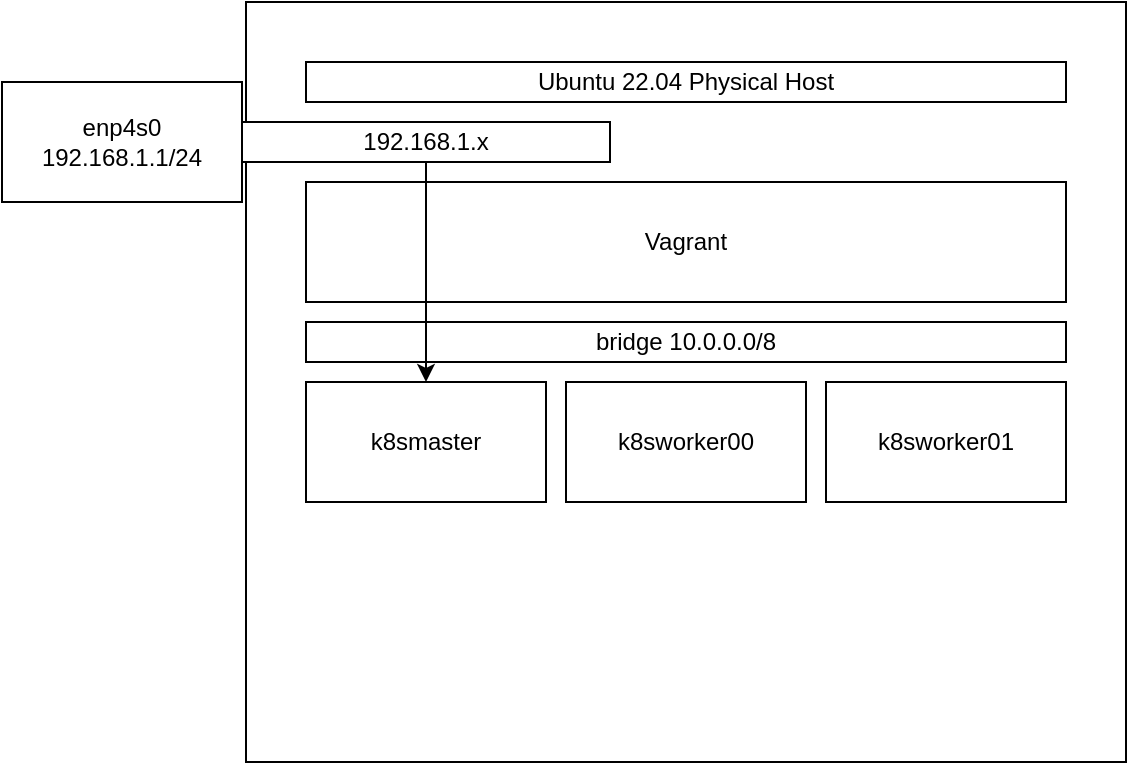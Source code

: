<mxfile>
    <diagram id="1_4fzCamzD8s9PlTxN5L" name="Page-1">
        <mxGraphModel dx="857" dy="746" grid="1" gridSize="10" guides="1" tooltips="1" connect="1" arrows="1" fold="1" page="1" pageScale="1" pageWidth="850" pageHeight="1100" math="0" shadow="0">
            <root>
                <mxCell id="0"/>
                <mxCell id="1" parent="0"/>
                <mxCell id="2" value="" style="rounded=0;whiteSpace=wrap;html=1;" vertex="1" parent="1">
                    <mxGeometry x="220" y="50" width="440" height="380" as="geometry"/>
                </mxCell>
                <mxCell id="3" value="k8smaster" style="rounded=0;whiteSpace=wrap;html=1;" vertex="1" parent="1">
                    <mxGeometry x="250" y="240" width="120" height="60" as="geometry"/>
                </mxCell>
                <mxCell id="4" value="k8sworker00" style="rounded=0;whiteSpace=wrap;html=1;" vertex="1" parent="1">
                    <mxGeometry x="380" y="240" width="120" height="60" as="geometry"/>
                </mxCell>
                <mxCell id="5" value="k8sworker01" style="rounded=0;whiteSpace=wrap;html=1;" vertex="1" parent="1">
                    <mxGeometry x="510" y="240" width="120" height="60" as="geometry"/>
                </mxCell>
                <mxCell id="6" value="bridge 10.0.0.0/8" style="rounded=0;whiteSpace=wrap;html=1;" vertex="1" parent="1">
                    <mxGeometry x="250" y="210" width="380" height="20" as="geometry"/>
                </mxCell>
                <mxCell id="7" value="Vagrant" style="rounded=0;whiteSpace=wrap;html=1;" vertex="1" parent="1">
                    <mxGeometry x="250" y="140" width="380" height="60" as="geometry"/>
                </mxCell>
                <mxCell id="8" value="Ubuntu 22.04 Physical Host" style="rounded=0;whiteSpace=wrap;html=1;" vertex="1" parent="1">
                    <mxGeometry x="250" y="80" width="380" height="20" as="geometry"/>
                </mxCell>
                <mxCell id="10" style="edgeStyle=none;html=1;" edge="1" parent="1" source="9" target="3">
                    <mxGeometry relative="1" as="geometry"/>
                </mxCell>
                <mxCell id="9" value="192.168.1.x" style="rounded=0;whiteSpace=wrap;html=1;" vertex="1" parent="1">
                    <mxGeometry x="218" y="110" width="184" height="20" as="geometry"/>
                </mxCell>
                <mxCell id="11" value="enp4s0&lt;br&gt;192.168.1.1/24" style="rounded=0;whiteSpace=wrap;html=1;" vertex="1" parent="1">
                    <mxGeometry x="98" y="90" width="120" height="60" as="geometry"/>
                </mxCell>
            </root>
        </mxGraphModel>
    </diagram>
</mxfile>